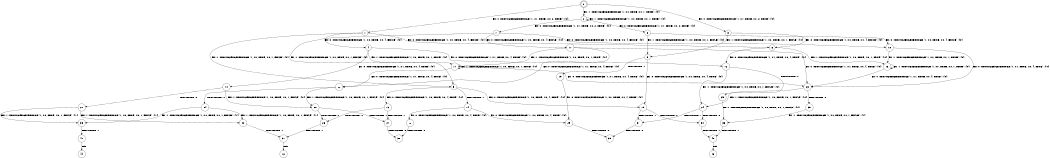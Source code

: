 digraph BCG {
size = "7, 10.5";
center = TRUE;
node [shape = circle];
0 [peripheries = 2];
0 -> 1 [label = "EX !0 !ATOMIC_EXCH_BRANCH (1, +1, TRUE, +0, 2, TRUE) !{0}"];
0 -> 2 [label = "EX !1 !ATOMIC_EXCH_BRANCH (1, +0, TRUE, +0, 1, TRUE) !{0}"];
0 -> 3 [label = "EX !0 !ATOMIC_EXCH_BRANCH (1, +1, TRUE, +0, 2, TRUE) !{0}"];
1 -> 4 [label = "EX !0 !ATOMIC_EXCH_BRANCH (1, +0, TRUE, +0, 4, FALSE) !{0}"];
1 -> 5 [label = "EX !1 !ATOMIC_EXCH_BRANCH (1, +0, TRUE, +0, 1, FALSE) !{0}"];
1 -> 6 [label = "EX !0 !ATOMIC_EXCH_BRANCH (1, +0, TRUE, +0, 4, FALSE) !{0}"];
2 -> 2 [label = "EX !1 !ATOMIC_EXCH_BRANCH (1, +0, TRUE, +0, 1, TRUE) !{0}"];
2 -> 7 [label = "EX !0 !ATOMIC_EXCH_BRANCH (1, +1, TRUE, +0, 2, TRUE) !{0}"];
2 -> 8 [label = "EX !0 !ATOMIC_EXCH_BRANCH (1, +1, TRUE, +0, 2, TRUE) !{0}"];
3 -> 9 [label = "EX !1 !ATOMIC_EXCH_BRANCH (1, +0, TRUE, +0, 1, FALSE) !{0}"];
3 -> 6 [label = "EX !0 !ATOMIC_EXCH_BRANCH (1, +0, TRUE, +0, 4, FALSE) !{0}"];
4 -> 10 [label = "EX !0 !ATOMIC_EXCH_BRANCH (1, +1, TRUE, +0, 4, TRUE) !{0}"];
4 -> 11 [label = "EX !1 !ATOMIC_EXCH_BRANCH (1, +0, TRUE, +0, 1, TRUE) !{0}"];
4 -> 12 [label = "EX !0 !ATOMIC_EXCH_BRANCH (1, +1, TRUE, +0, 4, TRUE) !{0}"];
5 -> 13 [label = "EX !0 !ATOMIC_EXCH_BRANCH (1, +0, TRUE, +0, 4, TRUE) !{0}"];
5 -> 14 [label = "TERMINATE !1"];
5 -> 15 [label = "EX !0 !ATOMIC_EXCH_BRANCH (1, +0, TRUE, +0, 4, TRUE) !{0}"];
6 -> 16 [label = "EX !1 !ATOMIC_EXCH_BRANCH (1, +0, TRUE, +0, 1, TRUE) !{0}"];
6 -> 12 [label = "EX !0 !ATOMIC_EXCH_BRANCH (1, +1, TRUE, +0, 4, TRUE) !{0}"];
7 -> 17 [label = "EX !0 !ATOMIC_EXCH_BRANCH (1, +0, TRUE, +0, 4, FALSE) !{0}"];
7 -> 5 [label = "EX !1 !ATOMIC_EXCH_BRANCH (1, +0, TRUE, +0, 1, FALSE) !{0}"];
7 -> 18 [label = "EX !0 !ATOMIC_EXCH_BRANCH (1, +0, TRUE, +0, 4, FALSE) !{0}"];
8 -> 9 [label = "EX !1 !ATOMIC_EXCH_BRANCH (1, +0, TRUE, +0, 1, FALSE) !{0}"];
8 -> 18 [label = "EX !0 !ATOMIC_EXCH_BRANCH (1, +0, TRUE, +0, 4, FALSE) !{0}"];
9 -> 19 [label = "TERMINATE !1"];
9 -> 15 [label = "EX !0 !ATOMIC_EXCH_BRANCH (1, +0, TRUE, +0, 4, TRUE) !{0}"];
10 -> 20 [label = "EX !1 !ATOMIC_EXCH_BRANCH (1, +0, TRUE, +0, 1, FALSE) !{0}"];
10 -> 21 [label = "TERMINATE !0"];
11 -> 22 [label = "EX !0 !ATOMIC_EXCH_BRANCH (1, +1, TRUE, +0, 4, TRUE) !{0}"];
11 -> 11 [label = "EX !1 !ATOMIC_EXCH_BRANCH (1, +0, TRUE, +0, 1, TRUE) !{0}"];
11 -> 23 [label = "EX !0 !ATOMIC_EXCH_BRANCH (1, +1, TRUE, +0, 4, TRUE) !{0}"];
12 -> 24 [label = "EX !1 !ATOMIC_EXCH_BRANCH (1, +0, TRUE, +0, 1, FALSE) !{0}"];
12 -> 25 [label = "TERMINATE !0"];
13 -> 26 [label = "TERMINATE !0"];
13 -> 27 [label = "TERMINATE !1"];
14 -> 28 [label = "EX !0 !ATOMIC_EXCH_BRANCH (1, +0, TRUE, +0, 4, TRUE) !{0}"];
14 -> 29 [label = "EX !0 !ATOMIC_EXCH_BRANCH (1, +0, TRUE, +0, 4, TRUE) !{0}"];
15 -> 30 [label = "TERMINATE !0"];
15 -> 31 [label = "TERMINATE !1"];
16 -> 16 [label = "EX !1 !ATOMIC_EXCH_BRANCH (1, +0, TRUE, +0, 1, TRUE) !{0}"];
16 -> 23 [label = "EX !0 !ATOMIC_EXCH_BRANCH (1, +1, TRUE, +0, 4, TRUE) !{0}"];
17 -> 22 [label = "EX !0 !ATOMIC_EXCH_BRANCH (1, +1, TRUE, +0, 4, TRUE) !{0}"];
17 -> 11 [label = "EX !1 !ATOMIC_EXCH_BRANCH (1, +0, TRUE, +0, 1, TRUE) !{0}"];
17 -> 23 [label = "EX !0 !ATOMIC_EXCH_BRANCH (1, +1, TRUE, +0, 4, TRUE) !{0}"];
18 -> 16 [label = "EX !1 !ATOMIC_EXCH_BRANCH (1, +0, TRUE, +0, 1, TRUE) !{0}"];
18 -> 23 [label = "EX !0 !ATOMIC_EXCH_BRANCH (1, +1, TRUE, +0, 4, TRUE) !{0}"];
19 -> 29 [label = "EX !0 !ATOMIC_EXCH_BRANCH (1, +0, TRUE, +0, 4, TRUE) !{0}"];
20 -> 26 [label = "TERMINATE !0"];
20 -> 27 [label = "TERMINATE !1"];
21 -> 32 [label = "EX !1 !ATOMIC_EXCH_BRANCH (1, +0, TRUE, +0, 1, FALSE) !{1}"];
21 -> 33 [label = "EX !1 !ATOMIC_EXCH_BRANCH (1, +0, TRUE, +0, 1, FALSE) !{1}"];
22 -> 20 [label = "EX !1 !ATOMIC_EXCH_BRANCH (1, +0, TRUE, +0, 1, FALSE) !{0}"];
22 -> 34 [label = "TERMINATE !0"];
23 -> 24 [label = "EX !1 !ATOMIC_EXCH_BRANCH (1, +0, TRUE, +0, 1, FALSE) !{0}"];
23 -> 35 [label = "TERMINATE !0"];
24 -> 30 [label = "TERMINATE !0"];
24 -> 31 [label = "TERMINATE !1"];
25 -> 36 [label = "EX !1 !ATOMIC_EXCH_BRANCH (1, +0, TRUE, +0, 1, FALSE) !{1}"];
26 -> 37 [label = "TERMINATE !1"];
27 -> 38 [label = "TERMINATE !0"];
28 -> 38 [label = "TERMINATE !0"];
29 -> 39 [label = "TERMINATE !0"];
30 -> 40 [label = "TERMINATE !1"];
31 -> 39 [label = "TERMINATE !0"];
32 -> 37 [label = "TERMINATE !1"];
33 -> 41 [label = "TERMINATE !1"];
34 -> 32 [label = "EX !1 !ATOMIC_EXCH_BRANCH (1, +0, TRUE, +0, 1, FALSE) !{1}"];
34 -> 33 [label = "EX !1 !ATOMIC_EXCH_BRANCH (1, +0, TRUE, +0, 1, FALSE) !{1}"];
35 -> 36 [label = "EX !1 !ATOMIC_EXCH_BRANCH (1, +0, TRUE, +0, 1, FALSE) !{1}"];
36 -> 40 [label = "TERMINATE !1"];
37 -> 42 [label = "exit"];
40 -> 43 [label = "exit"];
41 -> 44 [label = "exit"];
}
